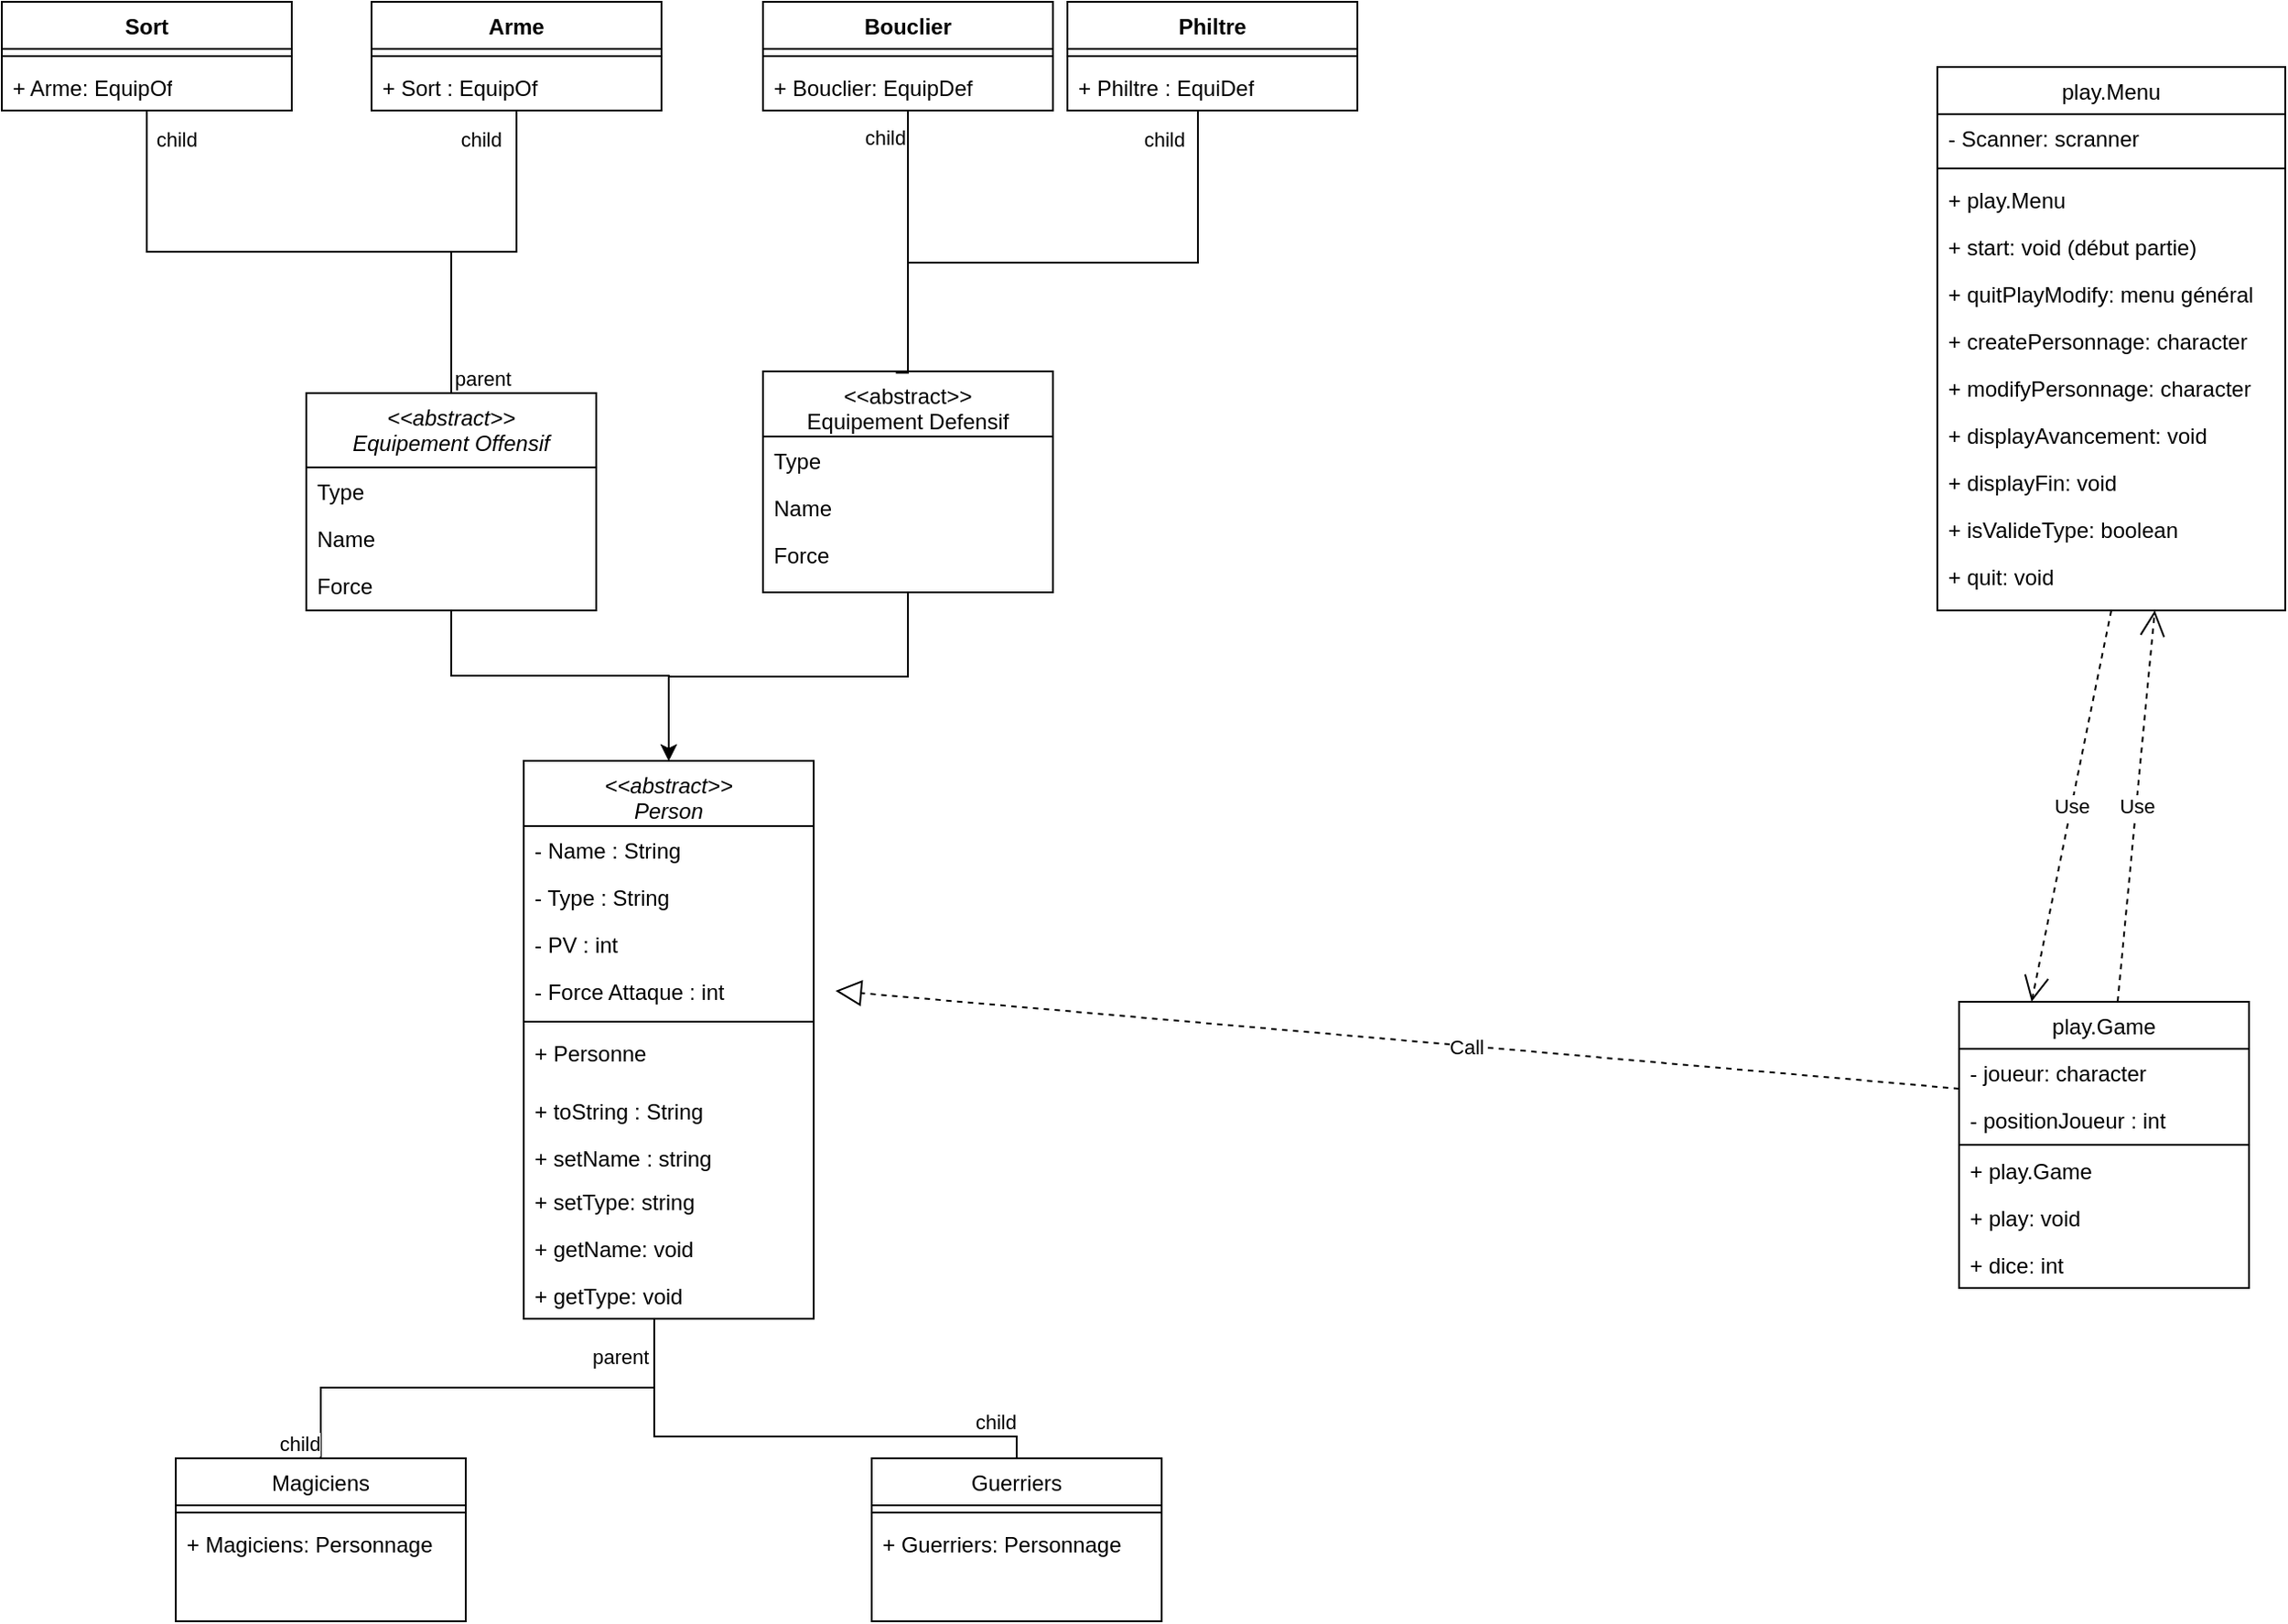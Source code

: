 <mxfile version="24.7.17">
  <diagram id="C5RBs43oDa-KdzZeNtuy" name="Page-1">
    <mxGraphModel dx="1803" dy="906" grid="1" gridSize="12" guides="1" tooltips="1" connect="1" arrows="1" fold="1" page="1" pageScale="1" pageWidth="827" pageHeight="1169" math="0" shadow="0">
      <root>
        <mxCell id="WIyWlLk6GJQsqaUBKTNV-0" />
        <mxCell id="WIyWlLk6GJQsqaUBKTNV-1" parent="WIyWlLk6GJQsqaUBKTNV-0" />
        <mxCell id="zkfFHV4jXpPFQw0GAbJ--0" value="&lt;&lt;abstract&gt;&gt;&#xa;Person" style="swimlane;fontStyle=2;align=center;verticalAlign=top;childLayout=stackLayout;horizontal=1;startSize=36;horizontalStack=0;resizeParent=1;resizeLast=0;collapsible=1;marginBottom=0;rounded=0;shadow=0;strokeWidth=1;" parent="WIyWlLk6GJQsqaUBKTNV-1" vertex="1">
          <mxGeometry x="324" y="431" width="160" height="308" as="geometry">
            <mxRectangle x="230" y="140" width="160" height="26" as="alternateBounds" />
          </mxGeometry>
        </mxCell>
        <mxCell id="zkfFHV4jXpPFQw0GAbJ--1" value="- Name : String" style="text;align=left;verticalAlign=top;spacingLeft=4;spacingRight=4;overflow=hidden;rotatable=0;points=[[0,0.5],[1,0.5]];portConstraint=eastwest;" parent="zkfFHV4jXpPFQw0GAbJ--0" vertex="1">
          <mxGeometry y="36" width="160" height="26" as="geometry" />
        </mxCell>
        <mxCell id="zkfFHV4jXpPFQw0GAbJ--2" value="- Type : String" style="text;align=left;verticalAlign=top;spacingLeft=4;spacingRight=4;overflow=hidden;rotatable=0;points=[[0,0.5],[1,0.5]];portConstraint=eastwest;rounded=0;shadow=0;html=0;" parent="zkfFHV4jXpPFQw0GAbJ--0" vertex="1">
          <mxGeometry y="62" width="160" height="26" as="geometry" />
        </mxCell>
        <mxCell id="zkfFHV4jXpPFQw0GAbJ--3" value="- PV : int" style="text;align=left;verticalAlign=top;spacingLeft=4;spacingRight=4;overflow=hidden;rotatable=0;points=[[0,0.5],[1,0.5]];portConstraint=eastwest;rounded=0;shadow=0;html=0;" parent="zkfFHV4jXpPFQw0GAbJ--0" vertex="1">
          <mxGeometry y="88" width="160" height="26" as="geometry" />
        </mxCell>
        <mxCell id="jROpITNfgl0mT93YYvuQ-1" value="- Force Attaque : int" style="text;align=left;verticalAlign=top;spacingLeft=4;spacingRight=4;overflow=hidden;rotatable=0;points=[[0,0.5],[1,0.5]];portConstraint=eastwest;rounded=0;shadow=0;html=0;" parent="zkfFHV4jXpPFQw0GAbJ--0" vertex="1">
          <mxGeometry y="114" width="160" height="26" as="geometry" />
        </mxCell>
        <mxCell id="zkfFHV4jXpPFQw0GAbJ--4" value="" style="line;html=1;strokeWidth=1;align=left;verticalAlign=middle;spacingTop=-1;spacingLeft=3;spacingRight=3;rotatable=0;labelPosition=right;points=[];portConstraint=eastwest;" parent="zkfFHV4jXpPFQw0GAbJ--0" vertex="1">
          <mxGeometry y="140" width="160" height="8" as="geometry" />
        </mxCell>
        <mxCell id="zkfFHV4jXpPFQw0GAbJ--5" value="+ Personne" style="text;align=left;verticalAlign=top;spacingLeft=4;spacingRight=4;overflow=hidden;rotatable=0;points=[[0,0.5],[1,0.5]];portConstraint=eastwest;" parent="zkfFHV4jXpPFQw0GAbJ--0" vertex="1">
          <mxGeometry y="148" width="160" height="32" as="geometry" />
        </mxCell>
        <mxCell id="jROpITNfgl0mT93YYvuQ-5" value="+ toString : String" style="text;align=left;verticalAlign=top;spacingLeft=4;spacingRight=4;overflow=hidden;rotatable=0;points=[[0,0.5],[1,0.5]];portConstraint=eastwest;" parent="zkfFHV4jXpPFQw0GAbJ--0" vertex="1">
          <mxGeometry y="180" width="160" height="26" as="geometry" />
        </mxCell>
        <mxCell id="Gl2zfpZ1iNKv7wAVs_t6-0" value="+ setName : string" style="text;align=left;verticalAlign=top;spacingLeft=4;spacingRight=4;overflow=hidden;rotatable=0;points=[[0,0.5],[1,0.5]];portConstraint=eastwest;" vertex="1" parent="zkfFHV4jXpPFQw0GAbJ--0">
          <mxGeometry y="206" width="160" height="24" as="geometry" />
        </mxCell>
        <mxCell id="Gl2zfpZ1iNKv7wAVs_t6-1" value="+ setType: string" style="text;align=left;verticalAlign=top;spacingLeft=4;spacingRight=4;overflow=hidden;rotatable=0;points=[[0,0.5],[1,0.5]];portConstraint=eastwest;" vertex="1" parent="zkfFHV4jXpPFQw0GAbJ--0">
          <mxGeometry y="230" width="160" height="26" as="geometry" />
        </mxCell>
        <mxCell id="Gl2zfpZ1iNKv7wAVs_t6-2" value="+ getName: void" style="text;align=left;verticalAlign=top;spacingLeft=4;spacingRight=4;overflow=hidden;rotatable=0;points=[[0,0.5],[1,0.5]];portConstraint=eastwest;" vertex="1" parent="zkfFHV4jXpPFQw0GAbJ--0">
          <mxGeometry y="256" width="160" height="26" as="geometry" />
        </mxCell>
        <mxCell id="Gl2zfpZ1iNKv7wAVs_t6-3" value="+ getType: void" style="text;align=left;verticalAlign=top;spacingLeft=4;spacingRight=4;overflow=hidden;rotatable=0;points=[[0,0.5],[1,0.5]];portConstraint=eastwest;" vertex="1" parent="zkfFHV4jXpPFQw0GAbJ--0">
          <mxGeometry y="282" width="160" height="26" as="geometry" />
        </mxCell>
        <mxCell id="zkfFHV4jXpPFQw0GAbJ--17" value="Magiciens" style="swimlane;fontStyle=0;align=center;verticalAlign=top;childLayout=stackLayout;horizontal=1;startSize=26;horizontalStack=0;resizeParent=1;resizeLast=0;collapsible=1;marginBottom=0;rounded=0;shadow=0;strokeWidth=1;" parent="WIyWlLk6GJQsqaUBKTNV-1" vertex="1">
          <mxGeometry x="132" y="816" width="160" height="90" as="geometry">
            <mxRectangle x="550" y="140" width="160" height="26" as="alternateBounds" />
          </mxGeometry>
        </mxCell>
        <mxCell id="zkfFHV4jXpPFQw0GAbJ--23" value="" style="line;html=1;strokeWidth=1;align=left;verticalAlign=middle;spacingTop=-1;spacingLeft=3;spacingRight=3;rotatable=0;labelPosition=right;points=[];portConstraint=eastwest;" parent="zkfFHV4jXpPFQw0GAbJ--17" vertex="1">
          <mxGeometry y="26" width="160" height="8" as="geometry" />
        </mxCell>
        <mxCell id="zkfFHV4jXpPFQw0GAbJ--24" value="+ Magiciens: Personnage" style="text;align=left;verticalAlign=top;spacingLeft=4;spacingRight=4;overflow=hidden;rotatable=0;points=[[0,0.5],[1,0.5]];portConstraint=eastwest;" parent="zkfFHV4jXpPFQw0GAbJ--17" vertex="1">
          <mxGeometry y="34" width="160" height="26" as="geometry" />
        </mxCell>
        <mxCell id="jROpITNfgl0mT93YYvuQ-6" value="Guerriers" style="swimlane;fontStyle=0;align=center;verticalAlign=top;childLayout=stackLayout;horizontal=1;startSize=26;horizontalStack=0;resizeParent=1;resizeLast=0;collapsible=1;marginBottom=0;rounded=0;shadow=0;strokeWidth=1;" parent="WIyWlLk6GJQsqaUBKTNV-1" vertex="1">
          <mxGeometry x="516" y="816" width="160" height="90" as="geometry">
            <mxRectangle x="550" y="140" width="160" height="26" as="alternateBounds" />
          </mxGeometry>
        </mxCell>
        <mxCell id="jROpITNfgl0mT93YYvuQ-8" value="" style="line;html=1;strokeWidth=1;align=left;verticalAlign=middle;spacingTop=-1;spacingLeft=3;spacingRight=3;rotatable=0;labelPosition=right;points=[];portConstraint=eastwest;" parent="jROpITNfgl0mT93YYvuQ-6" vertex="1">
          <mxGeometry y="26" width="160" height="8" as="geometry" />
        </mxCell>
        <mxCell id="jROpITNfgl0mT93YYvuQ-9" value="+ Guerriers: Personnage" style="text;align=left;verticalAlign=top;spacingLeft=4;spacingRight=4;overflow=hidden;rotatable=0;points=[[0,0.5],[1,0.5]];portConstraint=eastwest;" parent="jROpITNfgl0mT93YYvuQ-6" vertex="1">
          <mxGeometry y="34" width="160" height="26" as="geometry" />
        </mxCell>
        <mxCell id="jROpITNfgl0mT93YYvuQ-18" value="&lt;&lt;abstract&gt;&gt;&#xa;Equipement Offensif" style="swimlane;fontStyle=2;align=center;verticalAlign=top;childLayout=stackLayout;horizontal=1;startSize=41;horizontalStack=0;resizeParent=1;resizeLast=0;collapsible=1;marginBottom=0;rounded=0;shadow=0;strokeWidth=1;swimlaneLine=1;fillStyle=auto;" parent="WIyWlLk6GJQsqaUBKTNV-1" vertex="1">
          <mxGeometry x="204" y="228" width="160" height="120" as="geometry">
            <mxRectangle x="550" y="140" width="160" height="26" as="alternateBounds" />
          </mxGeometry>
        </mxCell>
        <mxCell id="wySpvfk1D2mx7wKg0cp0-2" value="Type" style="text;align=left;verticalAlign=top;spacingLeft=4;spacingRight=4;overflow=hidden;rotatable=0;points=[[0,0.5],[1,0.5]];portConstraint=eastwest;" parent="jROpITNfgl0mT93YYvuQ-18" vertex="1">
          <mxGeometry y="41" width="160" height="26" as="geometry" />
        </mxCell>
        <mxCell id="wySpvfk1D2mx7wKg0cp0-3" value="Name" style="text;align=left;verticalAlign=top;spacingLeft=4;spacingRight=4;overflow=hidden;rotatable=0;points=[[0,0.5],[1,0.5]];portConstraint=eastwest;" parent="jROpITNfgl0mT93YYvuQ-18" vertex="1">
          <mxGeometry y="67" width="160" height="26" as="geometry" />
        </mxCell>
        <mxCell id="wySpvfk1D2mx7wKg0cp0-4" value="Force" style="text;align=left;verticalAlign=top;spacingLeft=4;spacingRight=4;overflow=hidden;rotatable=0;points=[[0,0.5],[1,0.5]];portConstraint=eastwest;" parent="jROpITNfgl0mT93YYvuQ-18" vertex="1">
          <mxGeometry y="93" width="160" height="26" as="geometry" />
        </mxCell>
        <mxCell id="Gl2zfpZ1iNKv7wAVs_t6-54" style="edgeStyle=orthogonalEdgeStyle;rounded=0;orthogonalLoop=1;jettySize=auto;html=1;entryX=0.5;entryY=0;entryDx=0;entryDy=0;" edge="1" parent="WIyWlLk6GJQsqaUBKTNV-1" source="jROpITNfgl0mT93YYvuQ-21" target="zkfFHV4jXpPFQw0GAbJ--0">
          <mxGeometry relative="1" as="geometry" />
        </mxCell>
        <mxCell id="jROpITNfgl0mT93YYvuQ-21" value="&lt;&lt;abstract&gt;&gt;&#xa;Equipement Defensif" style="swimlane;fontStyle=0;align=center;verticalAlign=top;childLayout=stackLayout;horizontal=1;startSize=36;horizontalStack=0;resizeParent=1;resizeLast=0;collapsible=1;marginBottom=0;rounded=0;shadow=0;strokeWidth=1;" parent="WIyWlLk6GJQsqaUBKTNV-1" vertex="1">
          <mxGeometry x="456" y="216" width="160" height="122" as="geometry">
            <mxRectangle x="550" y="140" width="160" height="26" as="alternateBounds" />
          </mxGeometry>
        </mxCell>
        <mxCell id="jROpITNfgl0mT93YYvuQ-23" value="Type" style="text;align=left;verticalAlign=top;spacingLeft=4;spacingRight=4;overflow=hidden;rotatable=0;points=[[0,0.5],[1,0.5]];portConstraint=eastwest;" parent="jROpITNfgl0mT93YYvuQ-21" vertex="1">
          <mxGeometry y="36" width="160" height="26" as="geometry" />
        </mxCell>
        <mxCell id="wySpvfk1D2mx7wKg0cp0-0" value="Name" style="text;align=left;verticalAlign=top;spacingLeft=4;spacingRight=4;overflow=hidden;rotatable=0;points=[[0,0.5],[1,0.5]];portConstraint=eastwest;" parent="jROpITNfgl0mT93YYvuQ-21" vertex="1">
          <mxGeometry y="62" width="160" height="26" as="geometry" />
        </mxCell>
        <mxCell id="wySpvfk1D2mx7wKg0cp0-1" value="Force" style="text;align=left;verticalAlign=top;spacingLeft=4;spacingRight=4;overflow=hidden;rotatable=0;points=[[0,0.5],[1,0.5]];portConstraint=eastwest;" parent="jROpITNfgl0mT93YYvuQ-21" vertex="1">
          <mxGeometry y="88" width="160" height="26" as="geometry" />
        </mxCell>
        <mxCell id="wySpvfk1D2mx7wKg0cp0-5" value="play.Menu" style="swimlane;fontStyle=0;align=center;verticalAlign=top;childLayout=stackLayout;horizontal=1;startSize=26;horizontalStack=0;resizeParent=1;resizeLast=0;collapsible=1;marginBottom=0;rounded=0;shadow=0;strokeWidth=1;" parent="WIyWlLk6GJQsqaUBKTNV-1" vertex="1">
          <mxGeometry x="1104" y="48" width="192" height="300" as="geometry">
            <mxRectangle x="550" y="140" width="160" height="26" as="alternateBounds" />
          </mxGeometry>
        </mxCell>
        <mxCell id="Gl2zfpZ1iNKv7wAVs_t6-76" value="- Scanner: scranner" style="text;align=left;verticalAlign=top;spacingLeft=4;spacingRight=4;overflow=hidden;rotatable=0;points=[[0,0.5],[1,0.5]];portConstraint=eastwest;" vertex="1" parent="wySpvfk1D2mx7wKg0cp0-5">
          <mxGeometry y="26" width="192" height="26" as="geometry" />
        </mxCell>
        <mxCell id="wySpvfk1D2mx7wKg0cp0-6" value="" style="line;html=1;strokeWidth=1;align=left;verticalAlign=middle;spacingTop=-1;spacingLeft=3;spacingRight=3;rotatable=0;labelPosition=right;points=[];portConstraint=eastwest;" parent="wySpvfk1D2mx7wKg0cp0-5" vertex="1">
          <mxGeometry y="52" width="192" height="8" as="geometry" />
        </mxCell>
        <mxCell id="Gl2zfpZ1iNKv7wAVs_t6-79" value="+ play.Menu" style="text;align=left;verticalAlign=top;spacingLeft=4;spacingRight=4;overflow=hidden;rotatable=0;points=[[0,0.5],[1,0.5]];portConstraint=eastwest;" vertex="1" parent="wySpvfk1D2mx7wKg0cp0-5">
          <mxGeometry y="60" width="192" height="26" as="geometry" />
        </mxCell>
        <mxCell id="Gl2zfpZ1iNKv7wAVs_t6-80" value="+ start: void (début partie)" style="text;align=left;verticalAlign=top;spacingLeft=4;spacingRight=4;overflow=hidden;rotatable=0;points=[[0,0.5],[1,0.5]];portConstraint=eastwest;" vertex="1" parent="wySpvfk1D2mx7wKg0cp0-5">
          <mxGeometry y="86" width="192" height="26" as="geometry" />
        </mxCell>
        <mxCell id="Gl2zfpZ1iNKv7wAVs_t6-81" value="+ quitPlayModify: menu général" style="text;align=left;verticalAlign=top;spacingLeft=4;spacingRight=4;overflow=hidden;rotatable=0;points=[[0,0.5],[1,0.5]];portConstraint=eastwest;" vertex="1" parent="wySpvfk1D2mx7wKg0cp0-5">
          <mxGeometry y="112" width="192" height="26" as="geometry" />
        </mxCell>
        <mxCell id="Gl2zfpZ1iNKv7wAVs_t6-82" value="+ createPersonnage: character" style="text;align=left;verticalAlign=top;spacingLeft=4;spacingRight=4;overflow=hidden;rotatable=0;points=[[0,0.5],[1,0.5]];portConstraint=eastwest;" vertex="1" parent="wySpvfk1D2mx7wKg0cp0-5">
          <mxGeometry y="138" width="192" height="26" as="geometry" />
        </mxCell>
        <mxCell id="Gl2zfpZ1iNKv7wAVs_t6-83" value="+ modifyPersonnage: character" style="text;align=left;verticalAlign=top;spacingLeft=4;spacingRight=4;overflow=hidden;rotatable=0;points=[[0,0.5],[1,0.5]];portConstraint=eastwest;" vertex="1" parent="wySpvfk1D2mx7wKg0cp0-5">
          <mxGeometry y="164" width="192" height="26" as="geometry" />
        </mxCell>
        <mxCell id="Gl2zfpZ1iNKv7wAVs_t6-84" value="+ displayAvancement: void" style="text;align=left;verticalAlign=top;spacingLeft=4;spacingRight=4;overflow=hidden;rotatable=0;points=[[0,0.5],[1,0.5]];portConstraint=eastwest;" vertex="1" parent="wySpvfk1D2mx7wKg0cp0-5">
          <mxGeometry y="190" width="192" height="26" as="geometry" />
        </mxCell>
        <mxCell id="Gl2zfpZ1iNKv7wAVs_t6-85" value="+ displayFin: void" style="text;align=left;verticalAlign=top;spacingLeft=4;spacingRight=4;overflow=hidden;rotatable=0;points=[[0,0.5],[1,0.5]];portConstraint=eastwest;" vertex="1" parent="wySpvfk1D2mx7wKg0cp0-5">
          <mxGeometry y="216" width="192" height="26" as="geometry" />
        </mxCell>
        <mxCell id="Gl2zfpZ1iNKv7wAVs_t6-86" value="+ isValideType: boolean" style="text;align=left;verticalAlign=top;spacingLeft=4;spacingRight=4;overflow=hidden;rotatable=0;points=[[0,0.5],[1,0.5]];portConstraint=eastwest;" vertex="1" parent="wySpvfk1D2mx7wKg0cp0-5">
          <mxGeometry y="242" width="192" height="26" as="geometry" />
        </mxCell>
        <mxCell id="Gl2zfpZ1iNKv7wAVs_t6-87" value="+ quit: void" style="text;align=left;verticalAlign=top;spacingLeft=4;spacingRight=4;overflow=hidden;rotatable=0;points=[[0,0.5],[1,0.5]];portConstraint=eastwest;" vertex="1" parent="wySpvfk1D2mx7wKg0cp0-5">
          <mxGeometry y="268" width="192" height="26" as="geometry" />
        </mxCell>
        <mxCell id="wySpvfk1D2mx7wKg0cp0-8" value="play.Game" style="swimlane;fontStyle=0;align=center;verticalAlign=top;childLayout=stackLayout;horizontal=1;startSize=26;horizontalStack=0;resizeParent=1;resizeLast=0;collapsible=1;marginBottom=0;rounded=0;shadow=0;strokeWidth=1;" parent="WIyWlLk6GJQsqaUBKTNV-1" vertex="1">
          <mxGeometry x="1116" y="564" width="160" height="158" as="geometry">
            <mxRectangle x="550" y="140" width="160" height="26" as="alternateBounds" />
          </mxGeometry>
        </mxCell>
        <mxCell id="Gl2zfpZ1iNKv7wAVs_t6-88" value="- joueur: character" style="text;align=left;verticalAlign=top;spacingLeft=4;spacingRight=4;overflow=hidden;rotatable=0;points=[[0,0.5],[1,0.5]];portConstraint=eastwest;" vertex="1" parent="wySpvfk1D2mx7wKg0cp0-8">
          <mxGeometry y="26" width="160" height="26" as="geometry" />
        </mxCell>
        <mxCell id="Gl2zfpZ1iNKv7wAVs_t6-89" value="- positionJoueur : int" style="text;align=left;verticalAlign=top;spacingLeft=4;spacingRight=4;overflow=hidden;rotatable=0;points=[[0,0.5],[1,0.5]];portConstraint=eastwest;" vertex="1" parent="wySpvfk1D2mx7wKg0cp0-8">
          <mxGeometry y="52" width="160" height="26" as="geometry" />
        </mxCell>
        <mxCell id="wySpvfk1D2mx7wKg0cp0-9" value="" style="line;html=1;strokeWidth=1;align=left;verticalAlign=middle;spacingTop=-1;spacingLeft=3;spacingRight=3;rotatable=0;labelPosition=right;points=[];portConstraint=eastwest;" parent="wySpvfk1D2mx7wKg0cp0-8" vertex="1">
          <mxGeometry y="78" width="160" height="2" as="geometry" />
        </mxCell>
        <mxCell id="Gl2zfpZ1iNKv7wAVs_t6-91" value="+ play.Game" style="text;align=left;verticalAlign=top;spacingLeft=4;spacingRight=4;overflow=hidden;rotatable=0;points=[[0,0.5],[1,0.5]];portConstraint=eastwest;" vertex="1" parent="wySpvfk1D2mx7wKg0cp0-8">
          <mxGeometry y="80" width="160" height="26" as="geometry" />
        </mxCell>
        <mxCell id="Gl2zfpZ1iNKv7wAVs_t6-92" value="+ play: void" style="text;align=left;verticalAlign=top;spacingLeft=4;spacingRight=4;overflow=hidden;rotatable=0;points=[[0,0.5],[1,0.5]];portConstraint=eastwest;" vertex="1" parent="wySpvfk1D2mx7wKg0cp0-8">
          <mxGeometry y="106" width="160" height="26" as="geometry" />
        </mxCell>
        <mxCell id="Gl2zfpZ1iNKv7wAVs_t6-93" value="+ dice: int" style="text;align=left;verticalAlign=top;spacingLeft=4;spacingRight=4;overflow=hidden;rotatable=0;points=[[0,0.5],[1,0.5]];portConstraint=eastwest;" vertex="1" parent="wySpvfk1D2mx7wKg0cp0-8">
          <mxGeometry y="132" width="160" height="26" as="geometry" />
        </mxCell>
        <mxCell id="wySpvfk1D2mx7wKg0cp0-12" value="Arme" style="swimlane;fontStyle=1;align=center;verticalAlign=top;childLayout=stackLayout;horizontal=1;startSize=26;horizontalStack=0;resizeParent=1;resizeParentMax=0;resizeLast=0;collapsible=1;marginBottom=0;whiteSpace=wrap;html=1;" parent="WIyWlLk6GJQsqaUBKTNV-1" vertex="1">
          <mxGeometry x="240" y="12" width="160" height="60" as="geometry" />
        </mxCell>
        <mxCell id="wySpvfk1D2mx7wKg0cp0-14" value="" style="line;strokeWidth=1;fillColor=none;align=left;verticalAlign=middle;spacingTop=-1;spacingLeft=3;spacingRight=3;rotatable=0;labelPosition=right;points=[];portConstraint=eastwest;strokeColor=inherit;" parent="wySpvfk1D2mx7wKg0cp0-12" vertex="1">
          <mxGeometry y="26" width="160" height="8" as="geometry" />
        </mxCell>
        <mxCell id="wySpvfk1D2mx7wKg0cp0-15" value="+ Sort : EquipOf" style="text;strokeColor=none;fillColor=none;align=left;verticalAlign=top;spacingLeft=4;spacingRight=4;overflow=hidden;rotatable=0;points=[[0,0.5],[1,0.5]];portConstraint=eastwest;whiteSpace=wrap;html=1;" parent="wySpvfk1D2mx7wKg0cp0-12" vertex="1">
          <mxGeometry y="34" width="160" height="26" as="geometry" />
        </mxCell>
        <mxCell id="Gl2zfpZ1iNKv7wAVs_t6-4" value="Sort" style="swimlane;fontStyle=1;align=center;verticalAlign=top;childLayout=stackLayout;horizontal=1;startSize=26;horizontalStack=0;resizeParent=1;resizeParentMax=0;resizeLast=0;collapsible=1;marginBottom=0;whiteSpace=wrap;html=1;" vertex="1" parent="WIyWlLk6GJQsqaUBKTNV-1">
          <mxGeometry x="36" y="12" width="160" height="60" as="geometry" />
        </mxCell>
        <mxCell id="Gl2zfpZ1iNKv7wAVs_t6-6" value="" style="line;strokeWidth=1;fillColor=none;align=left;verticalAlign=middle;spacingTop=-1;spacingLeft=3;spacingRight=3;rotatable=0;labelPosition=right;points=[];portConstraint=eastwest;strokeColor=inherit;" vertex="1" parent="Gl2zfpZ1iNKv7wAVs_t6-4">
          <mxGeometry y="26" width="160" height="8" as="geometry" />
        </mxCell>
        <mxCell id="Gl2zfpZ1iNKv7wAVs_t6-7" value="+ Arme: EquipOf" style="text;strokeColor=none;fillColor=none;align=left;verticalAlign=top;spacingLeft=4;spacingRight=4;overflow=hidden;rotatable=0;points=[[0,0.5],[1,0.5]];portConstraint=eastwest;whiteSpace=wrap;html=1;" vertex="1" parent="Gl2zfpZ1iNKv7wAVs_t6-4">
          <mxGeometry y="34" width="160" height="26" as="geometry" />
        </mxCell>
        <mxCell id="Gl2zfpZ1iNKv7wAVs_t6-40" value="Philtre" style="swimlane;fontStyle=1;align=center;verticalAlign=top;childLayout=stackLayout;horizontal=1;startSize=26;horizontalStack=0;resizeParent=1;resizeParentMax=0;resizeLast=0;collapsible=1;marginBottom=0;whiteSpace=wrap;html=1;" vertex="1" parent="WIyWlLk6GJQsqaUBKTNV-1">
          <mxGeometry x="624" y="12" width="160" height="60" as="geometry" />
        </mxCell>
        <mxCell id="Gl2zfpZ1iNKv7wAVs_t6-41" value="" style="line;strokeWidth=1;fillColor=none;align=left;verticalAlign=middle;spacingTop=-1;spacingLeft=3;spacingRight=3;rotatable=0;labelPosition=right;points=[];portConstraint=eastwest;strokeColor=inherit;" vertex="1" parent="Gl2zfpZ1iNKv7wAVs_t6-40">
          <mxGeometry y="26" width="160" height="8" as="geometry" />
        </mxCell>
        <mxCell id="Gl2zfpZ1iNKv7wAVs_t6-42" value="+ Philtre : EquiDef" style="text;strokeColor=none;fillColor=none;align=left;verticalAlign=top;spacingLeft=4;spacingRight=4;overflow=hidden;rotatable=0;points=[[0,0.5],[1,0.5]];portConstraint=eastwest;whiteSpace=wrap;html=1;" vertex="1" parent="Gl2zfpZ1iNKv7wAVs_t6-40">
          <mxGeometry y="34" width="160" height="26" as="geometry" />
        </mxCell>
        <mxCell id="Gl2zfpZ1iNKv7wAVs_t6-43" value="Bouclier" style="swimlane;fontStyle=1;align=center;verticalAlign=top;childLayout=stackLayout;horizontal=1;startSize=26;horizontalStack=0;resizeParent=1;resizeParentMax=0;resizeLast=0;collapsible=1;marginBottom=0;whiteSpace=wrap;html=1;" vertex="1" parent="WIyWlLk6GJQsqaUBKTNV-1">
          <mxGeometry x="456" y="12" width="160" height="60" as="geometry" />
        </mxCell>
        <mxCell id="Gl2zfpZ1iNKv7wAVs_t6-44" value="" style="line;strokeWidth=1;fillColor=none;align=left;verticalAlign=middle;spacingTop=-1;spacingLeft=3;spacingRight=3;rotatable=0;labelPosition=right;points=[];portConstraint=eastwest;strokeColor=inherit;" vertex="1" parent="Gl2zfpZ1iNKv7wAVs_t6-43">
          <mxGeometry y="26" width="160" height="8" as="geometry" />
        </mxCell>
        <mxCell id="Gl2zfpZ1iNKv7wAVs_t6-45" value="+ Bouclier: EquipDef" style="text;strokeColor=none;fillColor=none;align=left;verticalAlign=top;spacingLeft=4;spacingRight=4;overflow=hidden;rotatable=0;points=[[0,0.5],[1,0.5]];portConstraint=eastwest;whiteSpace=wrap;html=1;" vertex="1" parent="Gl2zfpZ1iNKv7wAVs_t6-43">
          <mxGeometry y="34" width="160" height="26" as="geometry" />
        </mxCell>
        <mxCell id="Gl2zfpZ1iNKv7wAVs_t6-46" value="" style="endArrow=none;html=1;edgeStyle=orthogonalEdgeStyle;rounded=0;exitX=0.458;exitY=0.006;exitDx=0;exitDy=0;exitPerimeter=0;" edge="1" parent="WIyWlLk6GJQsqaUBKTNV-1" target="Gl2zfpZ1iNKv7wAVs_t6-43" source="jROpITNfgl0mT93YYvuQ-21">
          <mxGeometry relative="1" as="geometry">
            <mxPoint x="536" y="217" as="sourcePoint" />
            <mxPoint x="718.08" y="88.77" as="targetPoint" />
            <Array as="points">
              <mxPoint x="536" y="217" />
            </Array>
          </mxGeometry>
        </mxCell>
        <mxCell id="Gl2zfpZ1iNKv7wAVs_t6-48" value="child" style="edgeLabel;resizable=0;html=1;align=right;verticalAlign=bottom;" connectable="0" vertex="1" parent="Gl2zfpZ1iNKv7wAVs_t6-46">
          <mxGeometry x="1" relative="1" as="geometry">
            <mxPoint x="-1" y="24" as="offset" />
          </mxGeometry>
        </mxCell>
        <mxCell id="Gl2zfpZ1iNKv7wAVs_t6-53" style="edgeStyle=orthogonalEdgeStyle;rounded=0;orthogonalLoop=1;jettySize=auto;html=1;entryX=0.5;entryY=0;entryDx=0;entryDy=0;exitX=0.5;exitY=1;exitDx=0;exitDy=0;" edge="1" parent="WIyWlLk6GJQsqaUBKTNV-1" source="jROpITNfgl0mT93YYvuQ-18" target="zkfFHV4jXpPFQw0GAbJ--0">
          <mxGeometry relative="1" as="geometry">
            <mxPoint x="144.0" y="396.0" as="sourcePoint" />
            <mxPoint x="264" y="479" as="targetPoint" />
            <Array as="points">
              <mxPoint x="284" y="384" />
              <mxPoint x="404" y="384" />
            </Array>
          </mxGeometry>
        </mxCell>
        <mxCell id="Gl2zfpZ1iNKv7wAVs_t6-55" value="" style="endArrow=none;html=1;edgeStyle=orthogonalEdgeStyle;rounded=0;" edge="1" parent="WIyWlLk6GJQsqaUBKTNV-1" source="jROpITNfgl0mT93YYvuQ-21" target="Gl2zfpZ1iNKv7wAVs_t6-40">
          <mxGeometry relative="1" as="geometry">
            <mxPoint x="496" y="536" as="sourcePoint" />
            <mxPoint x="696" y="84" as="targetPoint" />
            <Array as="points">
              <mxPoint x="536" y="156" />
              <mxPoint x="696" y="156" />
            </Array>
          </mxGeometry>
        </mxCell>
        <mxCell id="Gl2zfpZ1iNKv7wAVs_t6-56" value="child" style="edgeLabel;resizable=0;html=1;align=right;verticalAlign=bottom;" connectable="0" vertex="1" parent="Gl2zfpZ1iNKv7wAVs_t6-55">
          <mxGeometry x="1" relative="1" as="geometry">
            <mxPoint x="-7" y="24" as="offset" />
          </mxGeometry>
        </mxCell>
        <mxCell id="Gl2zfpZ1iNKv7wAVs_t6-60" value="" style="endArrow=none;html=1;edgeStyle=orthogonalEdgeStyle;rounded=0;exitX=0.5;exitY=0;exitDx=0;exitDy=0;" edge="1" parent="WIyWlLk6GJQsqaUBKTNV-1" source="jROpITNfgl0mT93YYvuQ-18" target="Gl2zfpZ1iNKv7wAVs_t6-4">
          <mxGeometry relative="1" as="geometry">
            <mxPoint x="216" y="204" as="sourcePoint" />
            <mxPoint x="436" y="180" as="targetPoint" />
          </mxGeometry>
        </mxCell>
        <mxCell id="Gl2zfpZ1iNKv7wAVs_t6-61" value="parent" style="edgeLabel;resizable=0;html=1;align=left;verticalAlign=bottom;" connectable="0" vertex="1" parent="Gl2zfpZ1iNKv7wAVs_t6-60">
          <mxGeometry x="-1" relative="1" as="geometry" />
        </mxCell>
        <mxCell id="Gl2zfpZ1iNKv7wAVs_t6-62" value="child" style="edgeLabel;resizable=0;html=1;align=right;verticalAlign=bottom;" connectable="0" vertex="1" parent="Gl2zfpZ1iNKv7wAVs_t6-60">
          <mxGeometry x="1" relative="1" as="geometry">
            <mxPoint x="28" y="24" as="offset" />
          </mxGeometry>
        </mxCell>
        <mxCell id="Gl2zfpZ1iNKv7wAVs_t6-63" value="" style="endArrow=none;html=1;edgeStyle=orthogonalEdgeStyle;rounded=0;exitX=0.5;exitY=0;exitDx=0;exitDy=0;" edge="1" parent="WIyWlLk6GJQsqaUBKTNV-1" source="jROpITNfgl0mT93YYvuQ-18" target="wySpvfk1D2mx7wKg0cp0-12">
          <mxGeometry relative="1" as="geometry">
            <mxPoint x="296" y="240" as="sourcePoint" />
            <mxPoint x="128" y="84" as="targetPoint" />
          </mxGeometry>
        </mxCell>
        <mxCell id="Gl2zfpZ1iNKv7wAVs_t6-65" value="child" style="edgeLabel;resizable=0;html=1;align=right;verticalAlign=bottom;" connectable="0" vertex="1" parent="Gl2zfpZ1iNKv7wAVs_t6-63">
          <mxGeometry x="1" relative="1" as="geometry">
            <mxPoint x="-8" y="24" as="offset" />
          </mxGeometry>
        </mxCell>
        <mxCell id="Gl2zfpZ1iNKv7wAVs_t6-66" value="" style="endArrow=none;html=1;edgeStyle=orthogonalEdgeStyle;rounded=0;" edge="1" parent="WIyWlLk6GJQsqaUBKTNV-1" source="zkfFHV4jXpPFQw0GAbJ--0" target="jROpITNfgl0mT93YYvuQ-6">
          <mxGeometry relative="1" as="geometry">
            <mxPoint x="396" y="780" as="sourcePoint" />
            <mxPoint x="496" y="756" as="targetPoint" />
            <Array as="points">
              <mxPoint x="396" y="804" />
              <mxPoint x="596" y="804" />
            </Array>
          </mxGeometry>
        </mxCell>
        <mxCell id="Gl2zfpZ1iNKv7wAVs_t6-68" value="child" style="edgeLabel;resizable=0;html=1;align=right;verticalAlign=bottom;" connectable="0" vertex="1" parent="Gl2zfpZ1iNKv7wAVs_t6-66">
          <mxGeometry x="1" relative="1" as="geometry">
            <mxPoint y="-12" as="offset" />
          </mxGeometry>
        </mxCell>
        <mxCell id="Gl2zfpZ1iNKv7wAVs_t6-72" value="" style="endArrow=none;html=1;edgeStyle=orthogonalEdgeStyle;rounded=0;" edge="1" parent="WIyWlLk6GJQsqaUBKTNV-1" source="Gl2zfpZ1iNKv7wAVs_t6-3" target="zkfFHV4jXpPFQw0GAbJ--17">
          <mxGeometry relative="1" as="geometry">
            <mxPoint x="564" y="792" as="sourcePoint" />
            <mxPoint x="396" y="840" as="targetPoint" />
            <Array as="points">
              <mxPoint x="396" y="777" />
              <mxPoint x="212" y="777" />
            </Array>
          </mxGeometry>
        </mxCell>
        <mxCell id="Gl2zfpZ1iNKv7wAVs_t6-73" value="parent" style="edgeLabel;resizable=0;html=1;align=left;verticalAlign=bottom;" connectable="0" vertex="1" parent="Gl2zfpZ1iNKv7wAVs_t6-72">
          <mxGeometry x="-1" relative="1" as="geometry">
            <mxPoint x="-36" y="29" as="offset" />
          </mxGeometry>
        </mxCell>
        <mxCell id="Gl2zfpZ1iNKv7wAVs_t6-74" value="child" style="edgeLabel;resizable=0;html=1;align=right;verticalAlign=bottom;" connectable="0" vertex="1" parent="Gl2zfpZ1iNKv7wAVs_t6-72">
          <mxGeometry x="1" relative="1" as="geometry" />
        </mxCell>
        <mxCell id="Gl2zfpZ1iNKv7wAVs_t6-94" value="Use" style="endArrow=open;endSize=12;dashed=1;html=1;rounded=0;exitX=0.5;exitY=1;exitDx=0;exitDy=0;entryX=0.25;entryY=0;entryDx=0;entryDy=0;" edge="1" parent="WIyWlLk6GJQsqaUBKTNV-1" source="wySpvfk1D2mx7wKg0cp0-5" target="wySpvfk1D2mx7wKg0cp0-8">
          <mxGeometry width="160" relative="1" as="geometry">
            <mxPoint x="1092" y="336" as="sourcePoint" />
            <mxPoint x="1252" y="336" as="targetPoint" />
          </mxGeometry>
        </mxCell>
        <mxCell id="Gl2zfpZ1iNKv7wAVs_t6-95" value="Use" style="endArrow=open;endSize=12;dashed=1;html=1;rounded=0;" edge="1" parent="WIyWlLk6GJQsqaUBKTNV-1" source="wySpvfk1D2mx7wKg0cp0-8">
          <mxGeometry width="160" relative="1" as="geometry">
            <mxPoint x="1164" y="216" as="sourcePoint" />
            <mxPoint x="1224" y="348" as="targetPoint" />
          </mxGeometry>
        </mxCell>
        <mxCell id="Gl2zfpZ1iNKv7wAVs_t6-98" value="" style="endArrow=block;dashed=1;endFill=0;endSize=12;html=1;rounded=0;exitX=0;exitY=0.846;exitDx=0;exitDy=0;exitPerimeter=0;" edge="1" parent="WIyWlLk6GJQsqaUBKTNV-1" source="Gl2zfpZ1iNKv7wAVs_t6-88">
          <mxGeometry width="160" relative="1" as="geometry">
            <mxPoint x="1185" y="224" as="sourcePoint" />
            <mxPoint x="496" y="558" as="targetPoint" />
          </mxGeometry>
        </mxCell>
        <mxCell id="Gl2zfpZ1iNKv7wAVs_t6-99" value="Call" style="edgeLabel;html=1;align=center;verticalAlign=middle;resizable=0;points=[];" vertex="1" connectable="0" parent="Gl2zfpZ1iNKv7wAVs_t6-98">
          <mxGeometry x="-0.123" relative="1" as="geometry">
            <mxPoint as="offset" />
          </mxGeometry>
        </mxCell>
      </root>
    </mxGraphModel>
  </diagram>
</mxfile>
